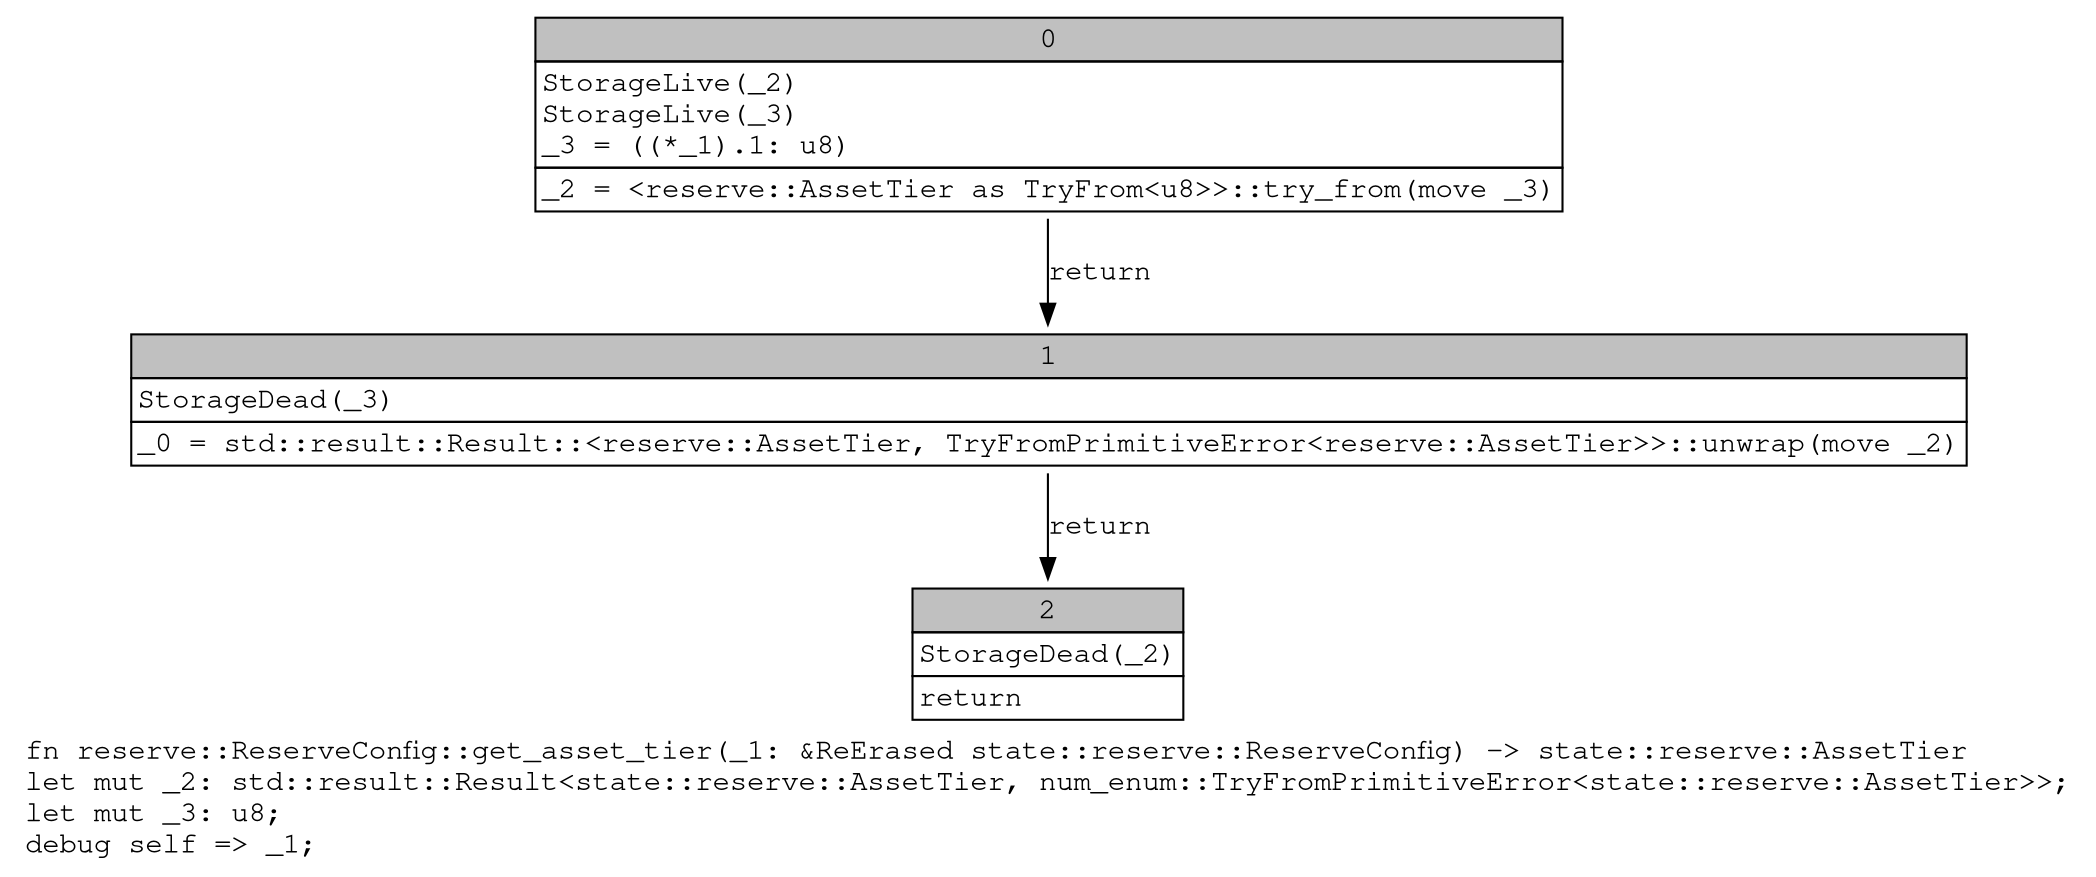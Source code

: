 digraph Mir_0_1961 {
    graph [fontname="Courier, monospace"];
    node [fontname="Courier, monospace"];
    edge [fontname="Courier, monospace"];
    label=<fn reserve::ReserveConfig::get_asset_tier(_1: &amp;ReErased state::reserve::ReserveConfig) -&gt; state::reserve::AssetTier<br align="left"/>let mut _2: std::result::Result&lt;state::reserve::AssetTier, num_enum::TryFromPrimitiveError&lt;state::reserve::AssetTier&gt;&gt;;<br align="left"/>let mut _3: u8;<br align="left"/>debug self =&gt; _1;<br align="left"/>>;
    bb0__0_1961 [shape="none", label=<<table border="0" cellborder="1" cellspacing="0"><tr><td bgcolor="gray" align="center" colspan="1">0</td></tr><tr><td align="left" balign="left">StorageLive(_2)<br/>StorageLive(_3)<br/>_3 = ((*_1).1: u8)<br/></td></tr><tr><td align="left">_2 = &lt;reserve::AssetTier as TryFrom&lt;u8&gt;&gt;::try_from(move _3)</td></tr></table>>];
    bb1__0_1961 [shape="none", label=<<table border="0" cellborder="1" cellspacing="0"><tr><td bgcolor="gray" align="center" colspan="1">1</td></tr><tr><td align="left" balign="left">StorageDead(_3)<br/></td></tr><tr><td align="left">_0 = std::result::Result::&lt;reserve::AssetTier, TryFromPrimitiveError&lt;reserve::AssetTier&gt;&gt;::unwrap(move _2)</td></tr></table>>];
    bb2__0_1961 [shape="none", label=<<table border="0" cellborder="1" cellspacing="0"><tr><td bgcolor="gray" align="center" colspan="1">2</td></tr><tr><td align="left" balign="left">StorageDead(_2)<br/></td></tr><tr><td align="left">return</td></tr></table>>];
    bb0__0_1961 -> bb1__0_1961 [label="return"];
    bb1__0_1961 -> bb2__0_1961 [label="return"];
}
